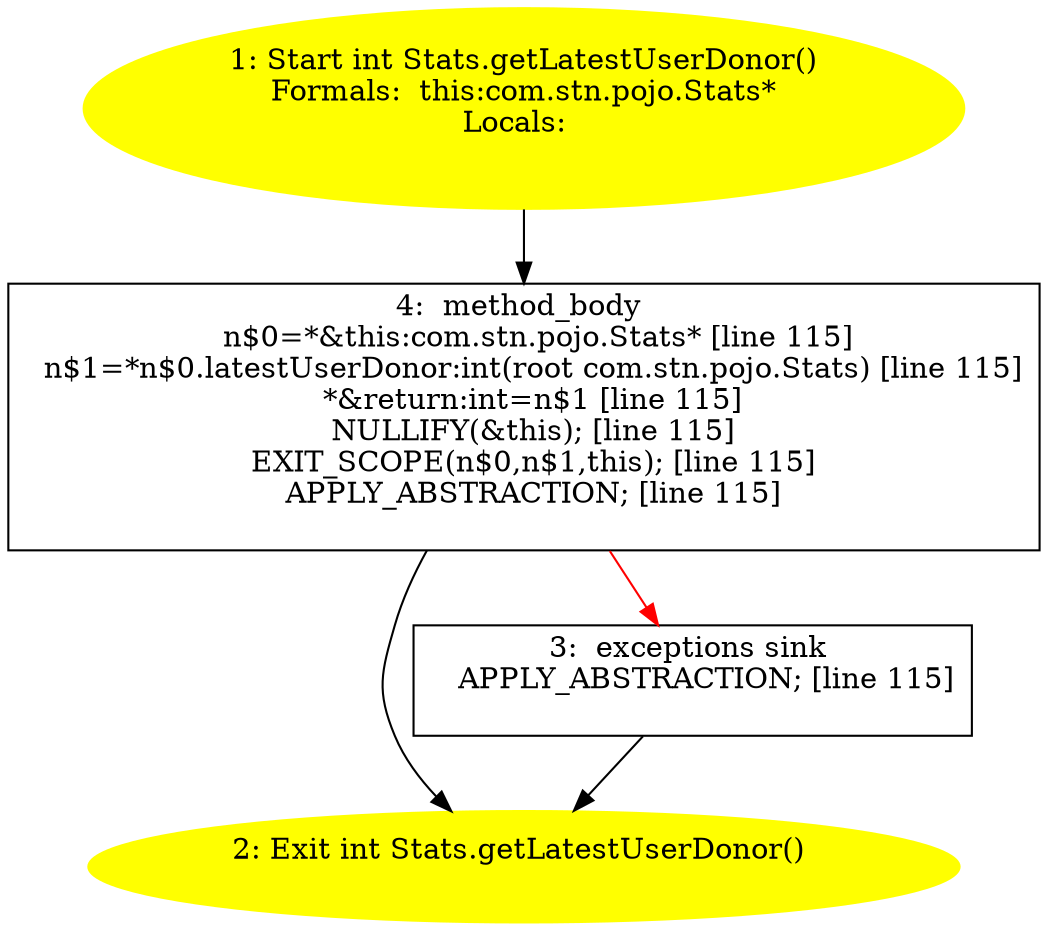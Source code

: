 /* @generated */
digraph cfg {
"com.stn.pojo.Stats.getLatestUserDonor():int.c3e875d642c2428159f4d788543b89e0_1" [label="1: Start int Stats.getLatestUserDonor()\nFormals:  this:com.stn.pojo.Stats*\nLocals:  \n  " color=yellow style=filled]
	

	 "com.stn.pojo.Stats.getLatestUserDonor():int.c3e875d642c2428159f4d788543b89e0_1" -> "com.stn.pojo.Stats.getLatestUserDonor():int.c3e875d642c2428159f4d788543b89e0_4" ;
"com.stn.pojo.Stats.getLatestUserDonor():int.c3e875d642c2428159f4d788543b89e0_2" [label="2: Exit int Stats.getLatestUserDonor() \n  " color=yellow style=filled]
	

"com.stn.pojo.Stats.getLatestUserDonor():int.c3e875d642c2428159f4d788543b89e0_3" [label="3:  exceptions sink \n   APPLY_ABSTRACTION; [line 115]\n " shape="box"]
	

	 "com.stn.pojo.Stats.getLatestUserDonor():int.c3e875d642c2428159f4d788543b89e0_3" -> "com.stn.pojo.Stats.getLatestUserDonor():int.c3e875d642c2428159f4d788543b89e0_2" ;
"com.stn.pojo.Stats.getLatestUserDonor():int.c3e875d642c2428159f4d788543b89e0_4" [label="4:  method_body \n   n$0=*&this:com.stn.pojo.Stats* [line 115]\n  n$1=*n$0.latestUserDonor:int(root com.stn.pojo.Stats) [line 115]\n  *&return:int=n$1 [line 115]\n  NULLIFY(&this); [line 115]\n  EXIT_SCOPE(n$0,n$1,this); [line 115]\n  APPLY_ABSTRACTION; [line 115]\n " shape="box"]
	

	 "com.stn.pojo.Stats.getLatestUserDonor():int.c3e875d642c2428159f4d788543b89e0_4" -> "com.stn.pojo.Stats.getLatestUserDonor():int.c3e875d642c2428159f4d788543b89e0_2" ;
	 "com.stn.pojo.Stats.getLatestUserDonor():int.c3e875d642c2428159f4d788543b89e0_4" -> "com.stn.pojo.Stats.getLatestUserDonor():int.c3e875d642c2428159f4d788543b89e0_3" [color="red" ];
}
